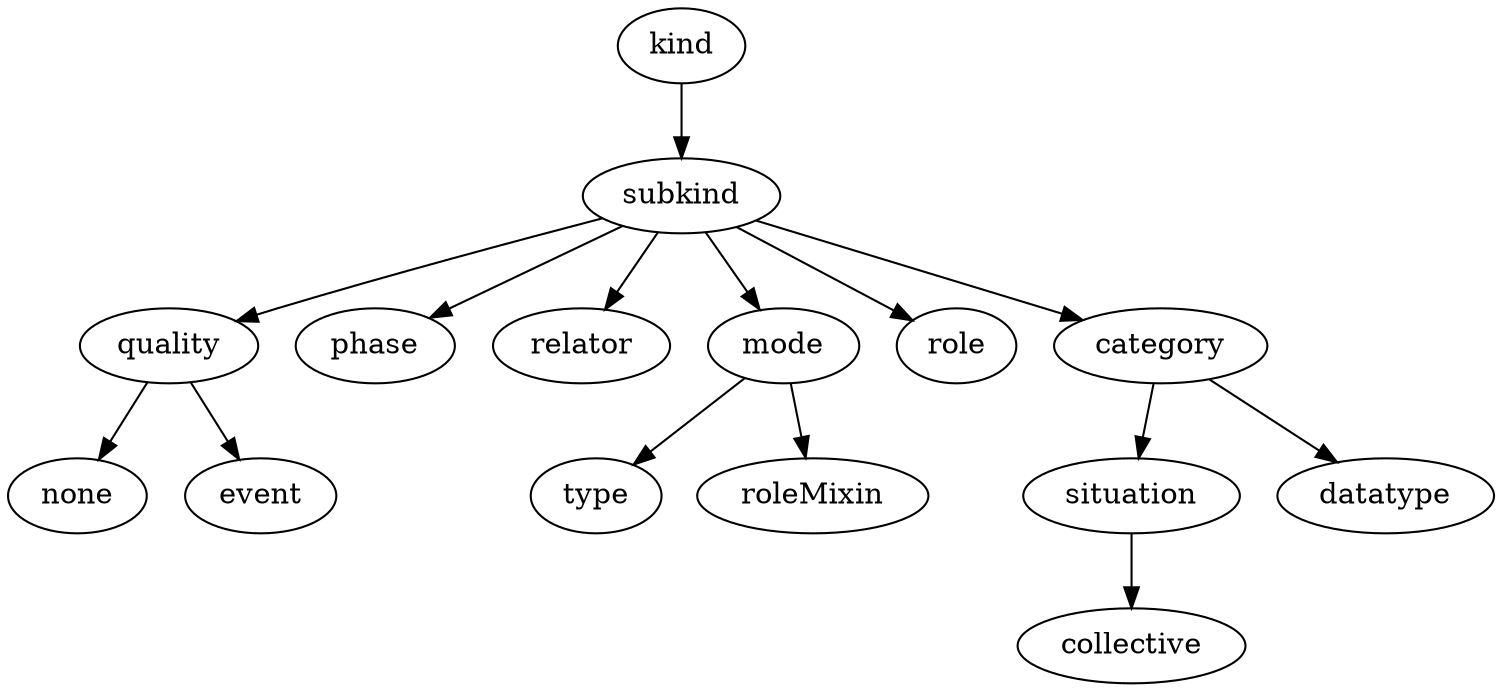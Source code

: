 strict digraph  {
kind;
subkind;
quality;
phase;
relator;
mode;
role;
category;
none;
event;
type;
roleMixin;
situation;
datatype;
collective;
kind -> subkind;
subkind -> quality;
subkind -> phase;
subkind -> relator;
subkind -> mode;
subkind -> role;
subkind -> category;
quality -> none;
quality -> event;
mode -> type;
mode -> roleMixin;
category -> situation;
category -> datatype;
situation -> collective;
}
